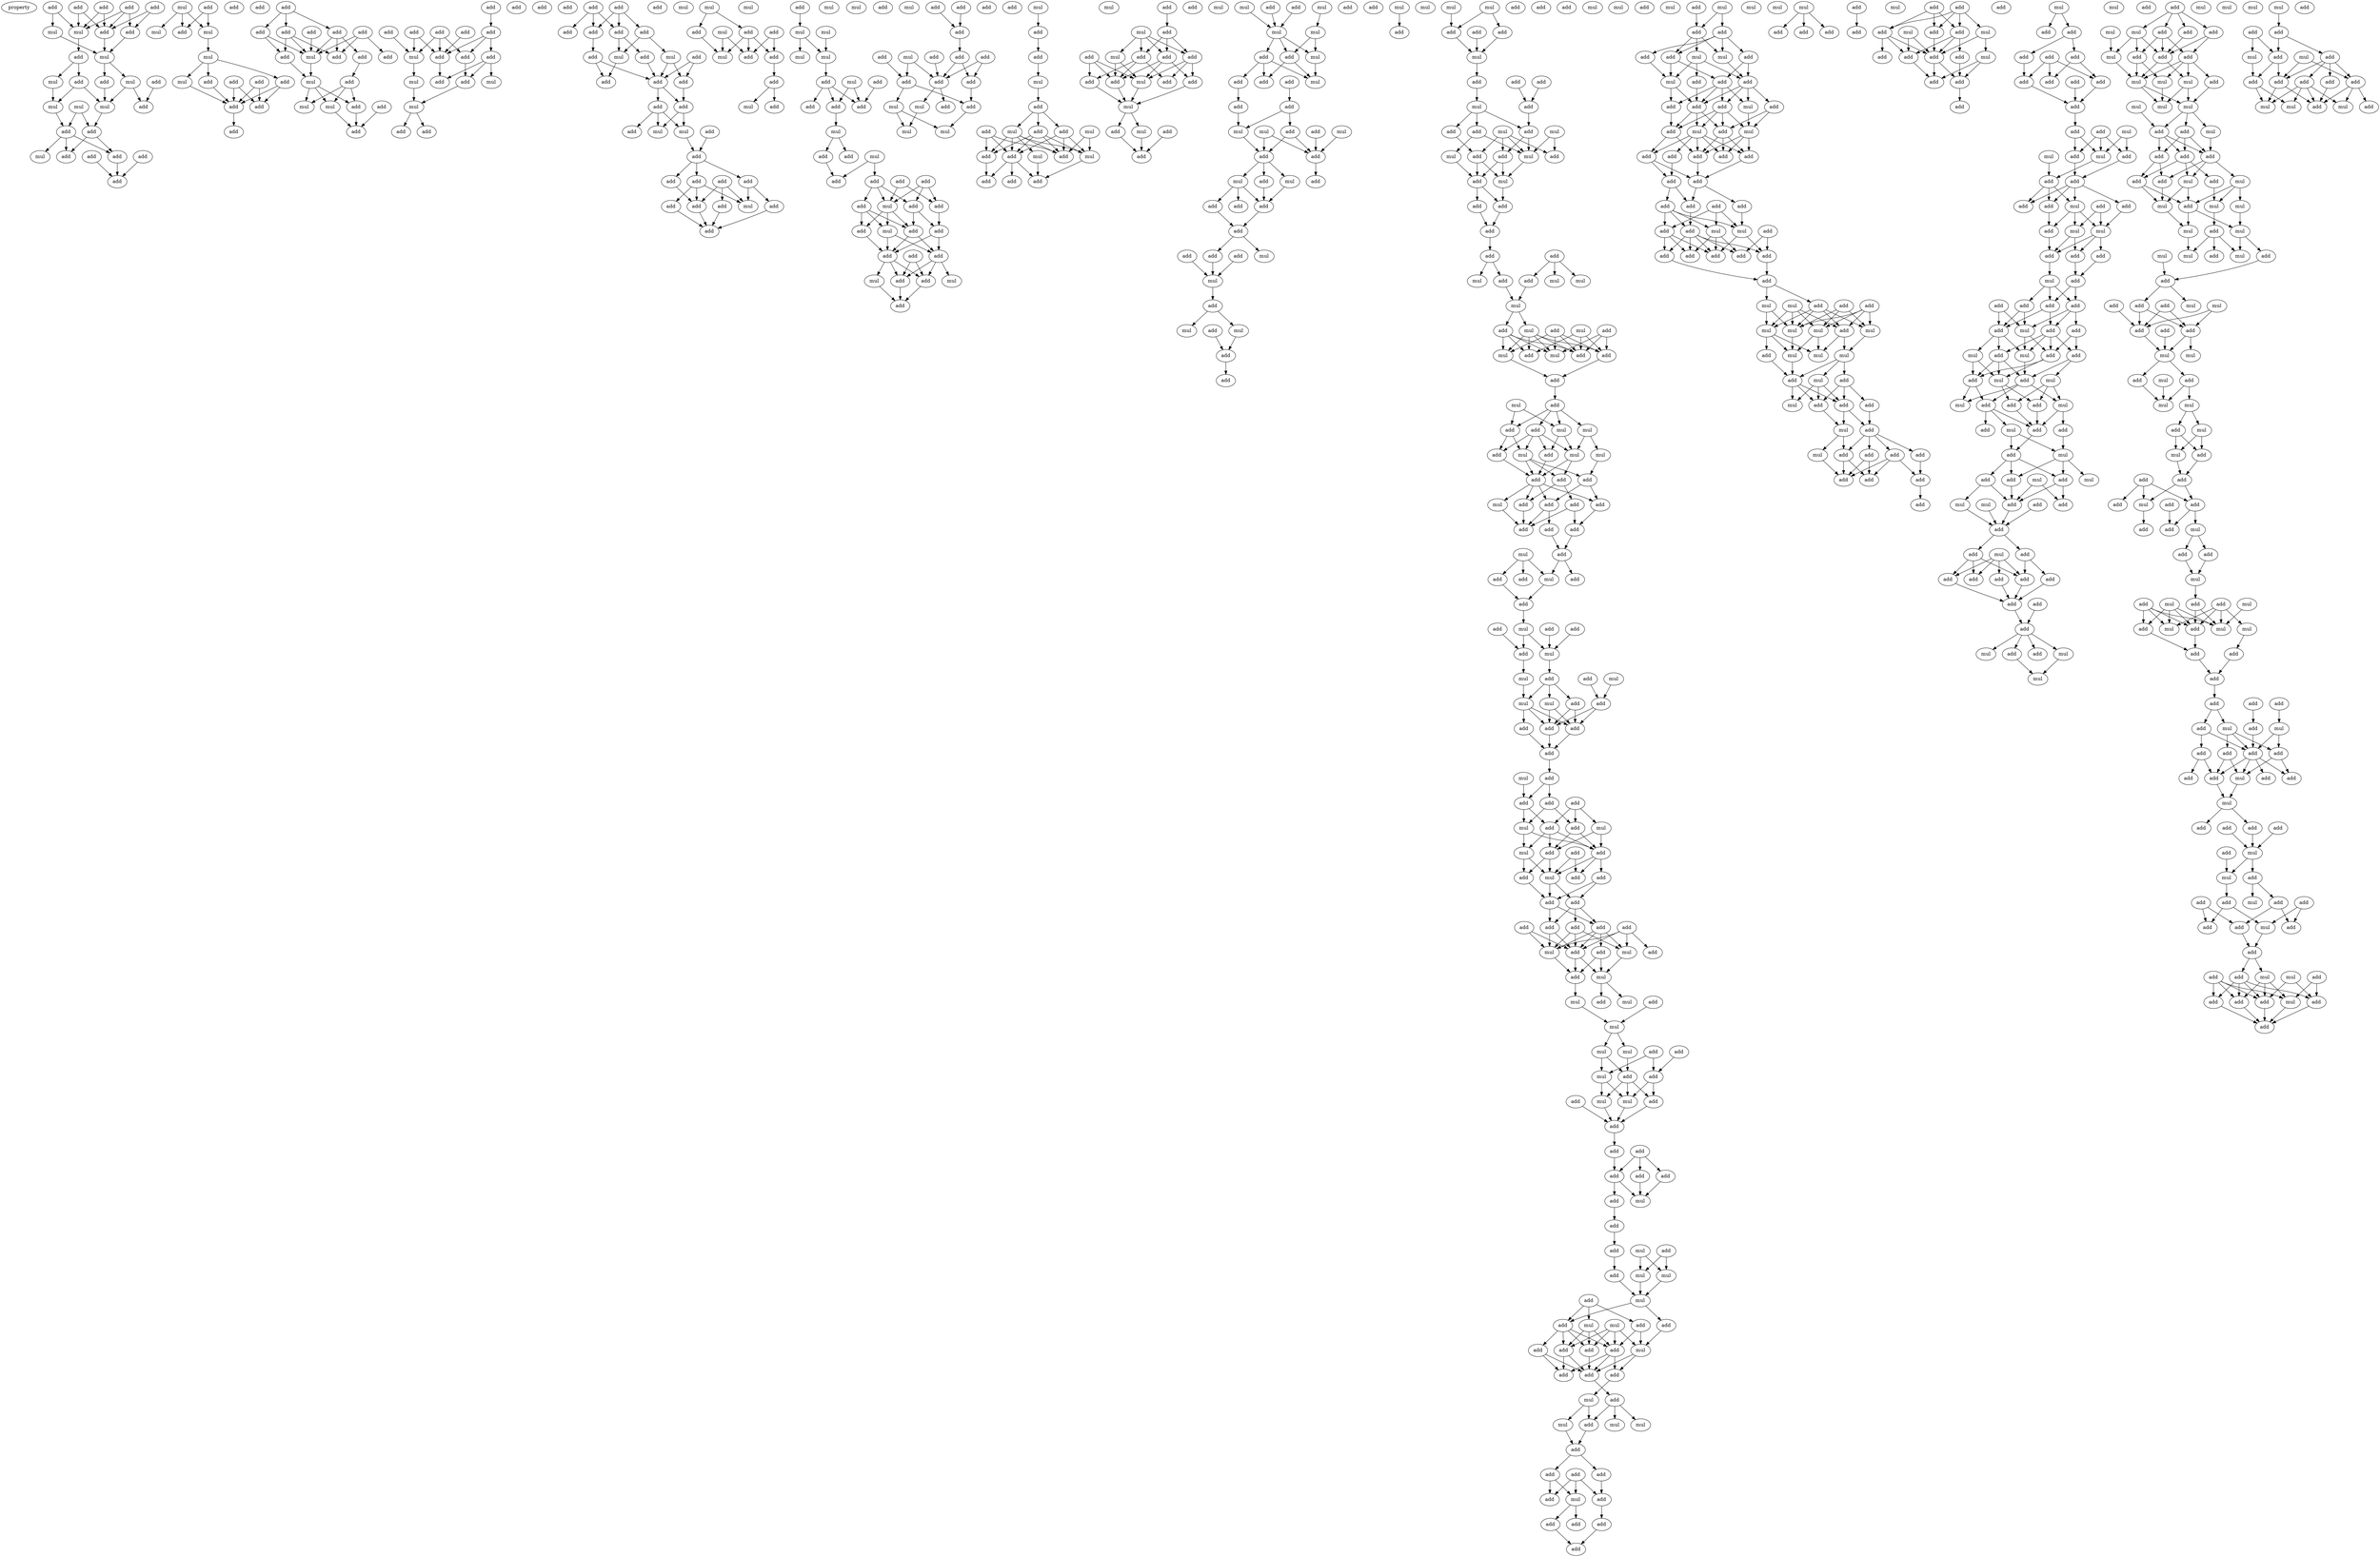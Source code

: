 digraph {
    node [fontcolor=black]
    property [mul=2,lf=1.8]
    0 [ label = add ];
    1 [ label = add ];
    2 [ label = add ];
    3 [ label = add ];
    4 [ label = add ];
    5 [ label = add ];
    6 [ label = mul ];
    7 [ label = add ];
    8 [ label = mul ];
    9 [ label = add ];
    10 [ label = mul ];
    11 [ label = mul ];
    12 [ label = mul ];
    13 [ label = add ];
    14 [ label = add ];
    15 [ label = add ];
    16 [ label = mul ];
    17 [ label = add ];
    18 [ label = mul ];
    19 [ label = mul ];
    20 [ label = add ];
    21 [ label = add ];
    22 [ label = add ];
    23 [ label = add ];
    24 [ label = add ];
    25 [ label = mul ];
    26 [ label = add ];
    27 [ label = add ];
    28 [ label = mul ];
    29 [ label = add ];
    30 [ label = add ];
    31 [ label = mul ];
    32 [ label = mul ];
    33 [ label = add ];
    34 [ label = mul ];
    35 [ label = add ];
    36 [ label = add ];
    37 [ label = mul ];
    38 [ label = add ];
    39 [ label = add ];
    40 [ label = add ];
    41 [ label = add ];
    42 [ label = add ];
    43 [ label = add ];
    44 [ label = add ];
    45 [ label = add ];
    46 [ label = add ];
    47 [ label = add ];
    48 [ label = add ];
    49 [ label = add ];
    50 [ label = add ];
    51 [ label = mul ];
    52 [ label = add ];
    53 [ label = add ];
    54 [ label = add ];
    55 [ label = add ];
    56 [ label = mul ];
    57 [ label = add ];
    58 [ label = add ];
    59 [ label = mul ];
    60 [ label = mul ];
    61 [ label = add ];
    62 [ label = add ];
    63 [ label = add ];
    64 [ label = add ];
    65 [ label = add ];
    66 [ label = add ];
    67 [ label = add ];
    68 [ label = add ];
    69 [ label = add ];
    70 [ label = add ];
    71 [ label = mul ];
    72 [ label = add ];
    73 [ label = add ];
    74 [ label = mul ];
    75 [ label = add ];
    76 [ label = mul ];
    77 [ label = mul ];
    78 [ label = add ];
    79 [ label = add ];
    80 [ label = add ];
    81 [ label = add ];
    82 [ label = add ];
    83 [ label = add ];
    84 [ label = add ];
    85 [ label = add ];
    86 [ label = add ];
    87 [ label = add ];
    88 [ label = mul ];
    89 [ label = mul ];
    90 [ label = add ];
    91 [ label = add ];
    92 [ label = add ];
    93 [ label = add ];
    94 [ label = add ];
    95 [ label = add ];
    96 [ label = add ];
    97 [ label = add ];
    98 [ label = add ];
    99 [ label = add ];
    100 [ label = mul ];
    101 [ label = add ];
    102 [ label = mul ];
    103 [ label = add ];
    104 [ label = add ];
    105 [ label = add ];
    106 [ label = add ];
    107 [ label = add ];
    108 [ label = add ];
    109 [ label = add ];
    110 [ label = mul ];
    111 [ label = add ];
    112 [ label = add ];
    113 [ label = add ];
    114 [ label = mul ];
    115 [ label = mul ];
    116 [ label = add ];
    117 [ label = add ];
    118 [ label = mul ];
    119 [ label = mul ];
    120 [ label = add ];
    121 [ label = mul ];
    122 [ label = add ];
    123 [ label = add ];
    124 [ label = add ];
    125 [ label = mul ];
    126 [ label = add ];
    127 [ label = mul ];
    128 [ label = mul ];
    129 [ label = add ];
    130 [ label = mul ];
    131 [ label = mul ];
    132 [ label = mul ];
    133 [ label = mul ];
    134 [ label = mul ];
    135 [ label = add ];
    136 [ label = add ];
    137 [ label = add ];
    138 [ label = add ];
    139 [ label = add ];
    140 [ label = add ];
    141 [ label = mul ];
    142 [ label = mul ];
    143 [ label = add ];
    144 [ label = add ];
    145 [ label = add ];
    146 [ label = add ];
    147 [ label = add ];
    148 [ label = add ];
    149 [ label = mul ];
    150 [ label = add ];
    151 [ label = add ];
    152 [ label = add ];
    153 [ label = mul ];
    154 [ label = add ];
    155 [ label = add ];
    156 [ label = add ];
    157 [ label = add ];
    158 [ label = add ];
    159 [ label = add ];
    160 [ label = mul ];
    161 [ label = add ];
    162 [ label = mul ];
    163 [ label = add ];
    164 [ label = mul ];
    165 [ label = add ];
    166 [ label = add ];
    167 [ label = add ];
    168 [ label = add ];
    169 [ label = add ];
    170 [ label = add ];
    171 [ label = add ];
    172 [ label = add ];
    173 [ label = mul ];
    174 [ label = add ];
    175 [ label = add ];
    176 [ label = add ];
    177 [ label = mul ];
    178 [ label = add ];
    179 [ label = mul ];
    180 [ label = add ];
    181 [ label = mul ];
    182 [ label = mul ];
    183 [ label = add ];
    184 [ label = add ];
    185 [ label = mul ];
    186 [ label = add ];
    187 [ label = add ];
    188 [ label = mul ];
    189 [ label = add ];
    190 [ label = mul ];
    191 [ label = add ];
    192 [ label = mul ];
    193 [ label = add ];
    194 [ label = add ];
    195 [ label = add ];
    196 [ label = mul ];
    197 [ label = add ];
    198 [ label = mul ];
    199 [ label = add ];
    200 [ label = add ];
    201 [ label = add ];
    202 [ label = add ];
    203 [ label = mul ];
    204 [ label = add ];
    205 [ label = mul ];
    206 [ label = add ];
    207 [ label = add ];
    208 [ label = mul ];
    209 [ label = add ];
    210 [ label = add ];
    211 [ label = add ];
    212 [ label = add ];
    213 [ label = add ];
    214 [ label = mul ];
    215 [ label = add ];
    216 [ label = add ];
    217 [ label = mul ];
    218 [ label = add ];
    219 [ label = mul ];
    220 [ label = add ];
    221 [ label = mul ];
    222 [ label = add ];
    223 [ label = add ];
    224 [ label = mul ];
    225 [ label = mul ];
    226 [ label = add ];
    227 [ label = add ];
    228 [ label = mul ];
    229 [ label = mul ];
    230 [ label = add ];
    231 [ label = add ];
    232 [ label = mul ];
    233 [ label = add ];
    234 [ label = mul ];
    235 [ label = add ];
    236 [ label = add ];
    237 [ label = add ];
    238 [ label = add ];
    239 [ label = add ];
    240 [ label = mul ];
    241 [ label = add ];
    242 [ label = mul ];
    243 [ label = mul ];
    244 [ label = add ];
    245 [ label = add ];
    246 [ label = add ];
    247 [ label = mul ];
    248 [ label = mul ];
    249 [ label = add ];
    250 [ label = add ];
    251 [ label = add ];
    252 [ label = add ];
    253 [ label = add ];
    254 [ label = add ];
    255 [ label = add ];
    256 [ label = mul ];
    257 [ label = add ];
    258 [ label = add ];
    259 [ label = mul ];
    260 [ label = add ];
    261 [ label = add ];
    262 [ label = mul ];
    263 [ label = add ];
    264 [ label = mul ];
    265 [ label = add ];
    266 [ label = add ];
    267 [ label = mul ];
    268 [ label = mul ];
    269 [ label = add ];
    270 [ label = mul ];
    271 [ label = mul ];
    272 [ label = add ];
    273 [ label = add ];
    274 [ label = add ];
    275 [ label = add ];
    276 [ label = mul ];
    277 [ label = add ];
    278 [ label = add ];
    279 [ label = add ];
    280 [ label = mul ];
    281 [ label = add ];
    282 [ label = mul ];
    283 [ label = add ];
    284 [ label = add ];
    285 [ label = mul ];
    286 [ label = add ];
    287 [ label = mul ];
    288 [ label = add ];
    289 [ label = add ];
    290 [ label = mul ];
    291 [ label = add ];
    292 [ label = add ];
    293 [ label = mul ];
    294 [ label = add ];
    295 [ label = add ];
    296 [ label = add ];
    297 [ label = add ];
    298 [ label = add ];
    299 [ label = add ];
    300 [ label = mul ];
    301 [ label = mul ];
    302 [ label = mul ];
    303 [ label = add ];
    304 [ label = mul ];
    305 [ label = add ];
    306 [ label = mul ];
    307 [ label = add ];
    308 [ label = mul ];
    309 [ label = add ];
    310 [ label = add ];
    311 [ label = mul ];
    312 [ label = add ];
    313 [ label = add ];
    314 [ label = mul ];
    315 [ label = add ];
    316 [ label = mul ];
    317 [ label = add ];
    318 [ label = mul ];
    319 [ label = add ];
    320 [ label = add ];
    321 [ label = mul ];
    322 [ label = mul ];
    323 [ label = mul ];
    324 [ label = add ];
    325 [ label = add ];
    326 [ label = mul ];
    327 [ label = add ];
    328 [ label = add ];
    329 [ label = add ];
    330 [ label = add ];
    331 [ label = add ];
    332 [ label = add ];
    333 [ label = mul ];
    334 [ label = add ];
    335 [ label = add ];
    336 [ label = add ];
    337 [ label = add ];
    338 [ label = add ];
    339 [ label = mul ];
    340 [ label = add ];
    341 [ label = mul ];
    342 [ label = add ];
    343 [ label = add ];
    344 [ label = add ];
    345 [ label = add ];
    346 [ label = mul ];
    347 [ label = add ];
    348 [ label = add ];
    349 [ label = add ];
    350 [ label = add ];
    351 [ label = add ];
    352 [ label = mul ];
    353 [ label = add ];
    354 [ label = mul ];
    355 [ label = mul ];
    356 [ label = add ];
    357 [ label = mul ];
    358 [ label = add ];
    359 [ label = mul ];
    360 [ label = mul ];
    361 [ label = add ];
    362 [ label = add ];
    363 [ label = add ];
    364 [ label = mul ];
    365 [ label = add ];
    366 [ label = add ];
    367 [ label = add ];
    368 [ label = mul ];
    369 [ label = add ];
    370 [ label = add ];
    371 [ label = add ];
    372 [ label = add ];
    373 [ label = mul ];
    374 [ label = mul ];
    375 [ label = add ];
    376 [ label = add ];
    377 [ label = add ];
    378 [ label = add ];
    379 [ label = mul ];
    380 [ label = add ];
    381 [ label = mul ];
    382 [ label = add ];
    383 [ label = add ];
    384 [ label = add ];
    385 [ label = add ];
    386 [ label = add ];
    387 [ label = add ];
    388 [ label = add ];
    389 [ label = add ];
    390 [ label = add ];
    391 [ label = add ];
    392 [ label = add ];
    393 [ label = add ];
    394 [ label = mul ];
    395 [ label = mul ];
    396 [ label = mul ];
    397 [ label = add ];
    398 [ label = add ];
    399 [ label = mul ];
    400 [ label = add ];
    401 [ label = mul ];
    402 [ label = add ];
    403 [ label = mul ];
    404 [ label = add ];
    405 [ label = add ];
    406 [ label = mul ];
    407 [ label = mul ];
    408 [ label = mul ];
    409 [ label = add ];
    410 [ label = add ];
    411 [ label = add ];
    412 [ label = mul ];
    413 [ label = mul ];
    414 [ label = add ];
    415 [ label = add ];
    416 [ label = add ];
    417 [ label = add ];
    418 [ label = add ];
    419 [ label = add ];
    420 [ label = add ];
    421 [ label = mul ];
    422 [ label = add ];
    423 [ label = mul ];
    424 [ label = add ];
    425 [ label = add ];
    426 [ label = mul ];
    427 [ label = add ];
    428 [ label = add ];
    429 [ label = mul ];
    430 [ label = mul ];
    431 [ label = add ];
    432 [ label = mul ];
    433 [ label = add ];
    434 [ label = add ];
    435 [ label = add ];
    436 [ label = mul ];
    437 [ label = mul ];
    438 [ label = add ];
    439 [ label = add ];
    440 [ label = add ];
    441 [ label = add ];
    442 [ label = mul ];
    443 [ label = add ];
    444 [ label = add ];
    445 [ label = add ];
    446 [ label = mul ];
    447 [ label = add ];
    448 [ label = add ];
    449 [ label = mul ];
    450 [ label = mul ];
    451 [ label = mul ];
    452 [ label = add ];
    453 [ label = add ];
    454 [ label = add ];
    455 [ label = add ];
    456 [ label = mul ];
    457 [ label = add ];
    458 [ label = add ];
    459 [ label = add ];
    460 [ label = add ];
    461 [ label = add ];
    462 [ label = add ];
    463 [ label = mul ];
    464 [ label = mul ];
    465 [ label = add ];
    466 [ label = mul ];
    467 [ label = add ];
    468 [ label = add ];
    469 [ label = mul ];
    470 [ label = add ];
    471 [ label = mul ];
    472 [ label = add ];
    473 [ label = add ];
    474 [ label = mul ];
    475 [ label = add ];
    476 [ label = add ];
    477 [ label = add ];
    478 [ label = add ];
    479 [ label = add ];
    480 [ label = add ];
    481 [ label = add ];
    482 [ label = mul ];
    483 [ label = mul ];
    484 [ label = add ];
    485 [ label = mul ];
    486 [ label = add ];
    487 [ label = add ];
    488 [ label = add ];
    489 [ label = add ];
    490 [ label = add ];
    491 [ label = add ];
    492 [ label = add ];
    493 [ label = add ];
    494 [ label = add ];
    495 [ label = add ];
    496 [ label = add ];
    497 [ label = add ];
    498 [ label = add ];
    499 [ label = mul ];
    500 [ label = add ];
    501 [ label = add ];
    502 [ label = mul ];
    503 [ label = add ];
    504 [ label = add ];
    505 [ label = add ];
    506 [ label = add ];
    507 [ label = add ];
    508 [ label = add ];
    509 [ label = add ];
    510 [ label = mul ];
    511 [ label = mul ];
    512 [ label = add ];
    513 [ label = add ];
    514 [ label = mul ];
    515 [ label = mul ];
    516 [ label = mul ];
    517 [ label = mul ];
    518 [ label = add ];
    519 [ label = mul ];
    520 [ label = mul ];
    521 [ label = add ];
    522 [ label = mul ];
    523 [ label = add ];
    524 [ label = add ];
    525 [ label = mul ];
    526 [ label = add ];
    527 [ label = add ];
    528 [ label = add ];
    529 [ label = mul ];
    530 [ label = mul ];
    531 [ label = add ];
    532 [ label = add ];
    533 [ label = add ];
    534 [ label = add ];
    535 [ label = add ];
    536 [ label = mul ];
    537 [ label = add ];
    538 [ label = add ];
    539 [ label = add ];
    540 [ label = add ];
    541 [ label = mul ];
    542 [ label = add ];
    543 [ label = add ];
    544 [ label = add ];
    545 [ label = mul ];
    546 [ label = add ];
    547 [ label = add ];
    548 [ label = add ];
    549 [ label = add ];
    550 [ label = add ];
    551 [ label = mul ];
    552 [ label = add ];
    553 [ label = mul ];
    554 [ label = add ];
    555 [ label = add ];
    556 [ label = add ];
    557 [ label = add ];
    558 [ label = add ];
    559 [ label = mul ];
    560 [ label = add ];
    561 [ label = add ];
    562 [ label = add ];
    563 [ label = add ];
    564 [ label = mul ];
    565 [ label = add ];
    566 [ label = add ];
    567 [ label = add ];
    568 [ label = add ];
    569 [ label = add ];
    570 [ label = add ];
    571 [ label = add ];
    572 [ label = add ];
    573 [ label = add ];
    574 [ label = mul ];
    575 [ label = add ];
    576 [ label = add ];
    577 [ label = add ];
    578 [ label = mul ];
    579 [ label = mul ];
    580 [ label = add ];
    581 [ label = mul ];
    582 [ label = add ];
    583 [ label = add ];
    584 [ label = add ];
    585 [ label = add ];
    586 [ label = mul ];
    587 [ label = add ];
    588 [ label = add ];
    589 [ label = add ];
    590 [ label = mul ];
    591 [ label = mul ];
    592 [ label = add ];
    593 [ label = add ];
    594 [ label = add ];
    595 [ label = add ];
    596 [ label = add ];
    597 [ label = mul ];
    598 [ label = add ];
    599 [ label = add ];
    600 [ label = add ];
    601 [ label = add ];
    602 [ label = add ];
    603 [ label = add ];
    604 [ label = add ];
    605 [ label = mul ];
    606 [ label = mul ];
    607 [ label = add ];
    608 [ label = add ];
    609 [ label = mul ];
    610 [ label = add ];
    611 [ label = mul ];
    612 [ label = add ];
    613 [ label = mul ];
    614 [ label = add ];
    615 [ label = add ];
    616 [ label = mul ];
    617 [ label = add ];
    618 [ label = mul ];
    619 [ label = add ];
    620 [ label = add ];
    621 [ label = mul ];
    622 [ label = add ];
    623 [ label = add ];
    624 [ label = add ];
    625 [ label = mul ];
    626 [ label = mul ];
    627 [ label = add ];
    628 [ label = add ];
    629 [ label = add ];
    630 [ label = mul ];
    631 [ label = add ];
    632 [ label = add ];
    633 [ label = mul ];
    634 [ label = add ];
    635 [ label = mul ];
    636 [ label = add ];
    637 [ label = add ];
    638 [ label = add ];
    639 [ label = mul ];
    640 [ label = add ];
    641 [ label = add ];
    642 [ label = add ];
    643 [ label = add ];
    644 [ label = add ];
    645 [ label = add ];
    646 [ label = add ];
    647 [ label = add ];
    648 [ label = mul ];
    649 [ label = add ];
    650 [ label = add ];
    651 [ label = add ];
    652 [ label = mul ];
    653 [ label = mul ];
    654 [ label = add ];
    655 [ label = add ];
    656 [ label = mul ];
    657 [ label = add ];
    658 [ label = mul ];
    659 [ label = add ];
    660 [ label = add ];
    661 [ label = add ];
    662 [ label = add ];
    663 [ label = mul ];
    664 [ label = mul ];
    665 [ label = add ];
    666 [ label = mul ];
    667 [ label = mul ];
    668 [ label = mul ];
    669 [ label = mul ];
    670 [ label = mul ];
    671 [ label = add ];
    672 [ label = add ];
    673 [ label = mul ];
    674 [ label = add ];
    675 [ label = add ];
    676 [ label = add ];
    677 [ label = mul ];
    678 [ label = add ];
    679 [ label = add ];
    680 [ label = mul ];
    681 [ label = add ];
    682 [ label = mul ];
    683 [ label = mul ];
    684 [ label = add ];
    685 [ label = mul ];
    686 [ label = mul ];
    687 [ label = add ];
    688 [ label = mul ];
    689 [ label = mul ];
    690 [ label = add ];
    691 [ label = add ];
    692 [ label = mul ];
    693 [ label = mul ];
    694 [ label = add ];
    695 [ label = add ];
    696 [ label = mul ];
    697 [ label = mul ];
    698 [ label = add ];
    699 [ label = add ];
    700 [ label = add ];
    701 [ label = add ];
    702 [ label = add ];
    703 [ label = mul ];
    704 [ label = mul ];
    705 [ label = mul ];
    706 [ label = mul ];
    707 [ label = add ];
    708 [ label = add ];
    709 [ label = mul ];
    710 [ label = mul ];
    711 [ label = mul ];
    712 [ label = mul ];
    713 [ label = add ];
    714 [ label = add ];
    715 [ label = mul ];
    716 [ label = add ];
    717 [ label = add ];
    718 [ label = add ];
    719 [ label = mul ];
    720 [ label = add ];
    721 [ label = add ];
    722 [ label = add ];
    723 [ label = add ];
    724 [ label = mul ];
    725 [ label = add ];
    726 [ label = add ];
    727 [ label = mul ];
    728 [ label = mul ];
    729 [ label = add ];
    730 [ label = mul ];
    731 [ label = add ];
    732 [ label = add ];
    733 [ label = mul ];
    734 [ label = mul ];
    735 [ label = mul ];
    736 [ label = add ];
    737 [ label = add ];
    738 [ label = add ];
    739 [ label = add ];
    740 [ label = add ];
    741 [ label = add ];
    742 [ label = add ];
    743 [ label = add ];
    744 [ label = mul ];
    745 [ label = add ];
    746 [ label = mul ];
    747 [ label = add ];
    748 [ label = add ];
    749 [ label = add ];
    750 [ label = add ];
    751 [ label = add ];
    752 [ label = mul ];
    753 [ label = add ];
    754 [ label = add ];
    755 [ label = add ];
    756 [ label = add ];
    757 [ label = mul ];
    758 [ label = add ];
    759 [ label = add ];
    760 [ label = add ];
    761 [ label = add ];
    762 [ label = add ];
    763 [ label = mul ];
    764 [ label = mul ];
    765 [ label = add ];
    766 [ label = add ];
    767 [ label = add ];
    768 [ label = add ];
    769 [ label = add ];
    770 [ label = mul ];
    771 [ label = add ];
    772 [ label = add ];
    773 [ label = add ];
    774 [ label = mul ];
    775 [ label = mul ];
    776 [ label = add ];
    777 [ label = mul ];
    778 [ label = add ];
    779 [ label = add ];
    780 [ label = add ];
    781 [ label = mul ];
    782 [ label = add ];
    783 [ label = add ];
    784 [ label = add ];
    785 [ label = mul ];
    786 [ label = add ];
    787 [ label = add ];
    788 [ label = mul ];
    789 [ label = add ];
    790 [ label = add ];
    791 [ label = add ];
    792 [ label = mul ];
    793 [ label = add ];
    794 [ label = add ];
    795 [ label = mul ];
    796 [ label = add ];
    797 [ label = add ];
    798 [ label = add ];
    799 [ label = add ];
    800 [ label = add ];
    801 [ label = mul ];
    802 [ label = mul ];
    803 [ label = mul ];
    804 [ label = add ];
    805 [ label = add ];
    0 -> 6 [ name = 0 ];
    0 -> 7 [ name = 1 ];
    1 -> 5 [ name = 2 ];
    1 -> 6 [ name = 3 ];
    1 -> 7 [ name = 4 ];
    2 -> 6 [ name = 5 ];
    2 -> 7 [ name = 6 ];
    3 -> 6 [ name = 7 ];
    3 -> 8 [ name = 8 ];
    4 -> 5 [ name = 9 ];
    4 -> 7 [ name = 10 ];
    5 -> 10 [ name = 11 ];
    6 -> 9 [ name = 12 ];
    7 -> 10 [ name = 13 ];
    8 -> 10 [ name = 14 ];
    9 -> 11 [ name = 15 ];
    9 -> 15 [ name = 16 ];
    10 -> 12 [ name = 17 ];
    10 -> 14 [ name = 18 ];
    11 -> 16 [ name = 19 ];
    12 -> 17 [ name = 20 ];
    12 -> 19 [ name = 21 ];
    13 -> 17 [ name = 22 ];
    14 -> 19 [ name = 23 ];
    15 -> 16 [ name = 24 ];
    15 -> 19 [ name = 25 ];
    16 -> 20 [ name = 26 ];
    18 -> 20 [ name = 27 ];
    18 -> 21 [ name = 28 ];
    19 -> 21 [ name = 29 ];
    20 -> 24 [ name = 30 ];
    20 -> 25 [ name = 31 ];
    20 -> 26 [ name = 32 ];
    21 -> 24 [ name = 33 ];
    21 -> 26 [ name = 34 ];
    22 -> 27 [ name = 35 ];
    23 -> 27 [ name = 36 ];
    26 -> 27 [ name = 37 ];
    28 -> 31 [ name = 38 ];
    28 -> 32 [ name = 39 ];
    28 -> 33 [ name = 40 ];
    29 -> 32 [ name = 41 ];
    29 -> 33 [ name = 42 ];
    32 -> 34 [ name = 43 ];
    34 -> 35 [ name = 44 ];
    34 -> 37 [ name = 45 ];
    34 -> 38 [ name = 46 ];
    35 -> 40 [ name = 47 ];
    36 -> 40 [ name = 48 ];
    36 -> 41 [ name = 49 ];
    37 -> 40 [ name = 50 ];
    38 -> 40 [ name = 51 ];
    38 -> 41 [ name = 52 ];
    39 -> 40 [ name = 53 ];
    39 -> 41 [ name = 54 ];
    40 -> 43 [ name = 55 ];
    44 -> 45 [ name = 56 ];
    44 -> 47 [ name = 57 ];
    44 -> 48 [ name = 58 ];
    45 -> 50 [ name = 59 ];
    45 -> 51 [ name = 60 ];
    45 -> 52 [ name = 61 ];
    46 -> 50 [ name = 62 ];
    46 -> 51 [ name = 63 ];
    46 -> 53 [ name = 64 ];
    47 -> 50 [ name = 65 ];
    47 -> 51 [ name = 66 ];
    47 -> 54 [ name = 67 ];
    48 -> 51 [ name = 68 ];
    48 -> 52 [ name = 69 ];
    49 -> 51 [ name = 70 ];
    51 -> 56 [ name = 71 ];
    52 -> 56 [ name = 72 ];
    54 -> 55 [ name = 73 ];
    55 -> 58 [ name = 74 ];
    55 -> 59 [ name = 75 ];
    55 -> 60 [ name = 76 ];
    56 -> 58 [ name = 77 ];
    56 -> 59 [ name = 78 ];
    56 -> 60 [ name = 79 ];
    57 -> 61 [ name = 80 ];
    58 -> 61 [ name = 81 ];
    60 -> 61 [ name = 82 ];
    62 -> 64 [ name = 83 ];
    63 -> 69 [ name = 84 ];
    64 -> 68 [ name = 85 ];
    64 -> 69 [ name = 86 ];
    64 -> 70 [ name = 87 ];
    65 -> 68 [ name = 88 ];
    65 -> 69 [ name = 89 ];
    65 -> 71 [ name = 90 ];
    66 -> 71 [ name = 91 ];
    67 -> 69 [ name = 92 ];
    67 -> 71 [ name = 93 ];
    68 -> 75 [ name = 94 ];
    69 -> 72 [ name = 95 ];
    70 -> 72 [ name = 96 ];
    70 -> 75 [ name = 97 ];
    70 -> 76 [ name = 98 ];
    71 -> 74 [ name = 99 ];
    74 -> 77 [ name = 100 ];
    75 -> 77 [ name = 101 ];
    77 -> 78 [ name = 102 ];
    77 -> 80 [ name = 103 ];
    82 -> 84 [ name = 104 ];
    82 -> 86 [ name = 105 ];
    82 -> 87 [ name = 106 ];
    83 -> 84 [ name = 107 ];
    83 -> 85 [ name = 108 ];
    83 -> 87 [ name = 109 ];
    84 -> 92 [ name = 110 ];
    85 -> 88 [ name = 111 ];
    85 -> 89 [ name = 112 ];
    87 -> 88 [ name = 113 ];
    87 -> 91 [ name = 114 ];
    88 -> 93 [ name = 115 ];
    89 -> 94 [ name = 116 ];
    89 -> 95 [ name = 117 ];
    90 -> 94 [ name = 118 ];
    90 -> 95 [ name = 119 ];
    91 -> 94 [ name = 120 ];
    92 -> 93 [ name = 121 ];
    92 -> 94 [ name = 122 ];
    94 -> 96 [ name = 123 ];
    94 -> 97 [ name = 124 ];
    95 -> 96 [ name = 125 ];
    96 -> 100 [ name = 126 ];
    96 -> 102 [ name = 127 ];
    97 -> 99 [ name = 128 ];
    97 -> 100 [ name = 129 ];
    97 -> 102 [ name = 130 ];
    98 -> 103 [ name = 131 ];
    102 -> 103 [ name = 132 ];
    103 -> 104 [ name = 133 ];
    103 -> 105 [ name = 134 ];
    103 -> 106 [ name = 135 ];
    104 -> 108 [ name = 136 ];
    104 -> 109 [ name = 137 ];
    104 -> 110 [ name = 138 ];
    105 -> 109 [ name = 139 ];
    106 -> 110 [ name = 140 ];
    106 -> 111 [ name = 141 ];
    107 -> 109 [ name = 142 ];
    107 -> 110 [ name = 143 ];
    107 -> 112 [ name = 144 ];
    108 -> 113 [ name = 145 ];
    109 -> 113 [ name = 146 ];
    111 -> 113 [ name = 147 ];
    112 -> 113 [ name = 148 ];
    115 -> 116 [ name = 149 ];
    115 -> 120 [ name = 150 ];
    116 -> 121 [ name = 151 ];
    117 -> 122 [ name = 152 ];
    117 -> 123 [ name = 153 ];
    119 -> 121 [ name = 154 ];
    119 -> 123 [ name = 155 ];
    120 -> 121 [ name = 156 ];
    120 -> 122 [ name = 157 ];
    120 -> 123 [ name = 158 ];
    122 -> 124 [ name = 159 ];
    124 -> 125 [ name = 160 ];
    124 -> 129 [ name = 161 ];
    126 -> 131 [ name = 162 ];
    130 -> 133 [ name = 163 ];
    131 -> 132 [ name = 164 ];
    131 -> 133 [ name = 165 ];
    133 -> 135 [ name = 166 ];
    134 -> 137 [ name = 167 ];
    134 -> 139 [ name = 168 ];
    135 -> 137 [ name = 169 ];
    135 -> 138 [ name = 170 ];
    135 -> 139 [ name = 171 ];
    136 -> 139 [ name = 172 ];
    137 -> 141 [ name = 173 ];
    141 -> 143 [ name = 174 ];
    141 -> 144 [ name = 175 ];
    142 -> 146 [ name = 176 ];
    142 -> 147 [ name = 177 ];
    144 -> 146 [ name = 178 ];
    145 -> 149 [ name = 179 ];
    145 -> 150 [ name = 180 ];
    145 -> 151 [ name = 181 ];
    147 -> 149 [ name = 182 ];
    147 -> 151 [ name = 183 ];
    147 -> 152 [ name = 184 ];
    148 -> 149 [ name = 185 ];
    148 -> 150 [ name = 186 ];
    149 -> 153 [ name = 187 ];
    149 -> 154 [ name = 188 ];
    149 -> 155 [ name = 189 ];
    150 -> 156 [ name = 190 ];
    151 -> 154 [ name = 191 ];
    151 -> 156 [ name = 192 ];
    152 -> 153 [ name = 193 ];
    152 -> 154 [ name = 194 ];
    152 -> 155 [ name = 195 ];
    153 -> 157 [ name = 196 ];
    153 -> 158 [ name = 197 ];
    154 -> 157 [ name = 198 ];
    154 -> 158 [ name = 199 ];
    155 -> 157 [ name = 200 ];
    156 -> 157 [ name = 201 ];
    156 -> 158 [ name = 202 ];
    157 -> 161 [ name = 203 ];
    157 -> 162 [ name = 204 ];
    157 -> 163 [ name = 205 ];
    158 -> 160 [ name = 206 ];
    158 -> 161 [ name = 207 ];
    158 -> 163 [ name = 208 ];
    159 -> 161 [ name = 209 ];
    159 -> 163 [ name = 210 ];
    161 -> 165 [ name = 211 ];
    162 -> 165 [ name = 212 ];
    163 -> 165 [ name = 213 ];
    166 -> 168 [ name = 214 ];
    167 -> 168 [ name = 215 ];
    168 -> 171 [ name = 216 ];
    169 -> 176 [ name = 217 ];
    170 -> 174 [ name = 218 ];
    171 -> 174 [ name = 219 ];
    171 -> 175 [ name = 220 ];
    172 -> 174 [ name = 221 ];
    172 -> 175 [ name = 222 ];
    173 -> 174 [ name = 223 ];
    173 -> 176 [ name = 224 ];
    174 -> 179 [ name = 225 ];
    174 -> 180 [ name = 226 ];
    175 -> 178 [ name = 227 ];
    176 -> 177 [ name = 228 ];
    176 -> 178 [ name = 229 ];
    177 -> 181 [ name = 230 ];
    177 -> 182 [ name = 231 ];
    178 -> 181 [ name = 232 ];
    179 -> 182 [ name = 233 ];
    185 -> 186 [ name = 234 ];
    186 -> 187 [ name = 235 ];
    187 -> 188 [ name = 236 ];
    188 -> 189 [ name = 237 ];
    189 -> 191 [ name = 238 ];
    189 -> 192 [ name = 239 ];
    189 -> 193 [ name = 240 ];
    190 -> 198 [ name = 241 ];
    190 -> 199 [ name = 242 ];
    191 -> 195 [ name = 243 ];
    191 -> 197 [ name = 244 ];
    191 -> 198 [ name = 245 ];
    191 -> 199 [ name = 246 ];
    192 -> 195 [ name = 247 ];
    192 -> 196 [ name = 248 ];
    192 -> 197 [ name = 249 ];
    192 -> 198 [ name = 250 ];
    192 -> 199 [ name = 251 ];
    193 -> 195 [ name = 252 ];
    193 -> 198 [ name = 253 ];
    193 -> 199 [ name = 254 ];
    194 -> 195 [ name = 255 ];
    194 -> 197 [ name = 256 ];
    194 -> 199 [ name = 257 ];
    195 -> 200 [ name = 258 ];
    195 -> 201 [ name = 259 ];
    195 -> 202 [ name = 260 ];
    196 -> 202 [ name = 261 ];
    197 -> 201 [ name = 262 ];
    198 -> 202 [ name = 263 ];
    204 -> 206 [ name = 264 ];
    205 -> 208 [ name = 265 ];
    205 -> 209 [ name = 266 ];
    205 -> 210 [ name = 267 ];
    205 -> 211 [ name = 268 ];
    206 -> 209 [ name = 269 ];
    206 -> 210 [ name = 270 ];
    206 -> 211 [ name = 271 ];
    207 -> 212 [ name = 272 ];
    207 -> 213 [ name = 273 ];
    207 -> 214 [ name = 274 ];
    208 -> 212 [ name = 275 ];
    208 -> 214 [ name = 276 ];
    209 -> 212 [ name = 277 ];
    209 -> 213 [ name = 278 ];
    209 -> 216 [ name = 279 ];
    210 -> 212 [ name = 280 ];
    210 -> 214 [ name = 281 ];
    210 -> 215 [ name = 282 ];
    211 -> 214 [ name = 283 ];
    211 -> 215 [ name = 284 ];
    211 -> 216 [ name = 285 ];
    212 -> 217 [ name = 286 ];
    213 -> 217 [ name = 287 ];
    214 -> 217 [ name = 288 ];
    215 -> 217 [ name = 289 ];
    217 -> 218 [ name = 290 ];
    217 -> 219 [ name = 291 ];
    218 -> 223 [ name = 292 ];
    219 -> 223 [ name = 293 ];
    222 -> 223 [ name = 294 ];
    224 -> 229 [ name = 295 ];
    225 -> 228 [ name = 296 ];
    226 -> 229 [ name = 297 ];
    227 -> 229 [ name = 298 ];
    228 -> 231 [ name = 299 ];
    228 -> 232 [ name = 300 ];
    229 -> 230 [ name = 301 ];
    229 -> 231 [ name = 302 ];
    229 -> 232 [ name = 303 ];
    230 -> 234 [ name = 304 ];
    230 -> 235 [ name = 305 ];
    230 -> 236 [ name = 306 ];
    231 -> 234 [ name = 307 ];
    231 -> 235 [ name = 308 ];
    232 -> 234 [ name = 309 ];
    233 -> 238 [ name = 310 ];
    236 -> 237 [ name = 311 ];
    237 -> 243 [ name = 312 ];
    238 -> 239 [ name = 313 ];
    238 -> 243 [ name = 314 ];
    239 -> 244 [ name = 315 ];
    239 -> 245 [ name = 316 ];
    240 -> 244 [ name = 317 ];
    241 -> 244 [ name = 318 ];
    242 -> 244 [ name = 319 ];
    242 -> 245 [ name = 320 ];
    243 -> 245 [ name = 321 ];
    244 -> 249 [ name = 322 ];
    245 -> 246 [ name = 323 ];
    245 -> 247 [ name = 324 ];
    245 -> 248 [ name = 325 ];
    246 -> 252 [ name = 326 ];
    247 -> 252 [ name = 327 ];
    248 -> 250 [ name = 328 ];
    248 -> 251 [ name = 329 ];
    248 -> 252 [ name = 330 ];
    251 -> 253 [ name = 331 ];
    252 -> 253 [ name = 332 ];
    253 -> 255 [ name = 333 ];
    253 -> 256 [ name = 334 ];
    254 -> 259 [ name = 335 ];
    255 -> 259 [ name = 336 ];
    258 -> 259 [ name = 337 ];
    259 -> 260 [ name = 338 ];
    260 -> 262 [ name = 339 ];
    260 -> 264 [ name = 340 ];
    261 -> 265 [ name = 341 ];
    264 -> 265 [ name = 342 ];
    265 -> 266 [ name = 343 ];
    267 -> 269 [ name = 344 ];
    270 -> 272 [ name = 345 ];
    271 -> 272 [ name = 346 ];
    271 -> 275 [ name = 347 ];
    272 -> 276 [ name = 348 ];
    273 -> 276 [ name = 349 ];
    275 -> 276 [ name = 350 ];
    276 -> 279 [ name = 351 ];
    277 -> 281 [ name = 352 ];
    278 -> 281 [ name = 353 ];
    279 -> 280 [ name = 354 ];
    280 -> 283 [ name = 355 ];
    280 -> 284 [ name = 356 ];
    280 -> 286 [ name = 357 ];
    281 -> 283 [ name = 358 ];
    282 -> 287 [ name = 359 ];
    282 -> 288 [ name = 360 ];
    282 -> 289 [ name = 361 ];
    282 -> 291 [ name = 362 ];
    283 -> 287 [ name = 363 ];
    283 -> 288 [ name = 364 ];
    284 -> 291 [ name = 365 ];
    285 -> 287 [ name = 366 ];
    285 -> 289 [ name = 367 ];
    286 -> 287 [ name = 368 ];
    286 -> 290 [ name = 369 ];
    287 -> 293 [ name = 370 ];
    288 -> 292 [ name = 371 ];
    288 -> 293 [ name = 372 ];
    290 -> 292 [ name = 373 ];
    291 -> 292 [ name = 374 ];
    291 -> 293 [ name = 375 ];
    292 -> 294 [ name = 376 ];
    292 -> 295 [ name = 377 ];
    293 -> 294 [ name = 378 ];
    294 -> 296 [ name = 379 ];
    295 -> 296 [ name = 380 ];
    296 -> 297 [ name = 381 ];
    297 -> 299 [ name = 382 ];
    297 -> 301 [ name = 383 ];
    298 -> 300 [ name = 384 ];
    298 -> 302 [ name = 385 ];
    298 -> 303 [ name = 386 ];
    299 -> 304 [ name = 387 ];
    303 -> 304 [ name = 388 ];
    304 -> 306 [ name = 389 ];
    304 -> 309 [ name = 390 ];
    305 -> 310 [ name = 391 ];
    305 -> 311 [ name = 392 ];
    305 -> 312 [ name = 393 ];
    305 -> 314 [ name = 394 ];
    306 -> 310 [ name = 395 ];
    306 -> 311 [ name = 396 ];
    306 -> 312 [ name = 397 ];
    306 -> 313 [ name = 398 ];
    306 -> 314 [ name = 399 ];
    307 -> 310 [ name = 400 ];
    307 -> 311 [ name = 401 ];
    307 -> 312 [ name = 402 ];
    308 -> 310 [ name = 403 ];
    308 -> 312 [ name = 404 ];
    308 -> 313 [ name = 405 ];
    309 -> 310 [ name = 406 ];
    309 -> 311 [ name = 407 ];
    309 -> 313 [ name = 408 ];
    309 -> 314 [ name = 409 ];
    312 -> 315 [ name = 410 ];
    314 -> 315 [ name = 411 ];
    315 -> 317 [ name = 412 ];
    316 -> 318 [ name = 413 ];
    316 -> 319 [ name = 414 ];
    317 -> 318 [ name = 415 ];
    317 -> 319 [ name = 416 ];
    317 -> 320 [ name = 417 ];
    317 -> 321 [ name = 418 ];
    318 -> 325 [ name = 419 ];
    318 -> 326 [ name = 420 ];
    319 -> 322 [ name = 421 ];
    319 -> 324 [ name = 422 ];
    320 -> 322 [ name = 423 ];
    320 -> 324 [ name = 424 ];
    320 -> 325 [ name = 425 ];
    320 -> 326 [ name = 426 ];
    321 -> 323 [ name = 427 ];
    321 -> 326 [ name = 428 ];
    322 -> 327 [ name = 429 ];
    322 -> 328 [ name = 430 ];
    322 -> 329 [ name = 431 ];
    323 -> 327 [ name = 432 ];
    324 -> 328 [ name = 433 ];
    325 -> 328 [ name = 434 ];
    326 -> 328 [ name = 435 ];
    326 -> 329 [ name = 436 ];
    327 -> 331 [ name = 437 ];
    327 -> 332 [ name = 438 ];
    328 -> 330 [ name = 439 ];
    328 -> 331 [ name = 440 ];
    328 -> 332 [ name = 441 ];
    328 -> 333 [ name = 442 ];
    329 -> 330 [ name = 443 ];
    329 -> 334 [ name = 444 ];
    330 -> 335 [ name = 445 ];
    331 -> 336 [ name = 446 ];
    332 -> 335 [ name = 447 ];
    332 -> 337 [ name = 448 ];
    333 -> 335 [ name = 449 ];
    334 -> 335 [ name = 450 ];
    334 -> 336 [ name = 451 ];
    336 -> 338 [ name = 452 ];
    337 -> 338 [ name = 453 ];
    338 -> 341 [ name = 454 ];
    338 -> 344 [ name = 455 ];
    339 -> 341 [ name = 456 ];
    339 -> 342 [ name = 457 ];
    339 -> 343 [ name = 458 ];
    341 -> 345 [ name = 459 ];
    342 -> 345 [ name = 460 ];
    345 -> 346 [ name = 461 ];
    346 -> 351 [ name = 462 ];
    346 -> 352 [ name = 463 ];
    347 -> 352 [ name = 464 ];
    348 -> 351 [ name = 465 ];
    349 -> 352 [ name = 466 ];
    351 -> 354 [ name = 467 ];
    352 -> 356 [ name = 468 ];
    353 -> 358 [ name = 469 ];
    354 -> 357 [ name = 470 ];
    355 -> 358 [ name = 471 ];
    356 -> 357 [ name = 472 ];
    356 -> 360 [ name = 473 ];
    356 -> 361 [ name = 474 ];
    357 -> 362 [ name = 475 ];
    357 -> 363 [ name = 476 ];
    357 -> 365 [ name = 477 ];
    358 -> 362 [ name = 478 ];
    358 -> 363 [ name = 479 ];
    360 -> 362 [ name = 480 ];
    360 -> 363 [ name = 481 ];
    361 -> 362 [ name = 482 ];
    361 -> 363 [ name = 483 ];
    362 -> 366 [ name = 484 ];
    363 -> 366 [ name = 485 ];
    365 -> 366 [ name = 486 ];
    366 -> 367 [ name = 487 ];
    367 -> 369 [ name = 488 ];
    367 -> 371 [ name = 489 ];
    368 -> 371 [ name = 490 ];
    369 -> 372 [ name = 491 ];
    369 -> 373 [ name = 492 ];
    370 -> 372 [ name = 493 ];
    370 -> 374 [ name = 494 ];
    370 -> 375 [ name = 495 ];
    371 -> 373 [ name = 496 ];
    371 -> 375 [ name = 497 ];
    372 -> 376 [ name = 498 ];
    372 -> 378 [ name = 499 ];
    373 -> 378 [ name = 500 ];
    373 -> 379 [ name = 501 ];
    374 -> 376 [ name = 502 ];
    374 -> 378 [ name = 503 ];
    375 -> 376 [ name = 504 ];
    375 -> 378 [ name = 505 ];
    375 -> 379 [ name = 506 ];
    376 -> 380 [ name = 507 ];
    376 -> 381 [ name = 508 ];
    377 -> 381 [ name = 509 ];
    377 -> 382 [ name = 510 ];
    378 -> 381 [ name = 511 ];
    378 -> 382 [ name = 512 ];
    378 -> 383 [ name = 513 ];
    379 -> 380 [ name = 514 ];
    379 -> 381 [ name = 515 ];
    380 -> 384 [ name = 516 ];
    381 -> 384 [ name = 517 ];
    381 -> 385 [ name = 518 ];
    383 -> 384 [ name = 519 ];
    383 -> 385 [ name = 520 ];
    384 -> 387 [ name = 521 ];
    384 -> 388 [ name = 522 ];
    385 -> 387 [ name = 523 ];
    385 -> 388 [ name = 524 ];
    385 -> 390 [ name = 525 ];
    386 -> 393 [ name = 526 ];
    386 -> 395 [ name = 527 ];
    387 -> 393 [ name = 528 ];
    387 -> 395 [ name = 529 ];
    388 -> 391 [ name = 530 ];
    388 -> 393 [ name = 531 ];
    388 -> 394 [ name = 532 ];
    388 -> 395 [ name = 533 ];
    389 -> 392 [ name = 534 ];
    389 -> 393 [ name = 535 ];
    389 -> 394 [ name = 536 ];
    389 -> 395 [ name = 537 ];
    390 -> 393 [ name = 538 ];
    390 -> 394 [ name = 539 ];
    390 -> 395 [ name = 540 ];
    391 -> 396 [ name = 541 ];
    391 -> 397 [ name = 542 ];
    393 -> 396 [ name = 543 ];
    393 -> 397 [ name = 544 ];
    394 -> 396 [ name = 545 ];
    395 -> 397 [ name = 546 ];
    396 -> 398 [ name = 547 ];
    396 -> 401 [ name = 548 ];
    397 -> 399 [ name = 549 ];
    399 -> 403 [ name = 550 ];
    402 -> 403 [ name = 551 ];
    403 -> 406 [ name = 552 ];
    403 -> 407 [ name = 553 ];
    404 -> 409 [ name = 554 ];
    405 -> 408 [ name = 555 ];
    405 -> 409 [ name = 556 ];
    406 -> 408 [ name = 557 ];
    406 -> 410 [ name = 558 ];
    407 -> 410 [ name = 559 ];
    408 -> 412 [ name = 560 ];
    408 -> 413 [ name = 561 ];
    409 -> 413 [ name = 562 ];
    409 -> 414 [ name = 563 ];
    410 -> 412 [ name = 564 ];
    410 -> 413 [ name = 565 ];
    410 -> 414 [ name = 566 ];
    411 -> 415 [ name = 567 ];
    412 -> 415 [ name = 568 ];
    413 -> 415 [ name = 569 ];
    414 -> 415 [ name = 570 ];
    415 -> 417 [ name = 571 ];
    416 -> 418 [ name = 572 ];
    416 -> 419 [ name = 573 ];
    416 -> 420 [ name = 574 ];
    417 -> 418 [ name = 575 ];
    418 -> 421 [ name = 576 ];
    418 -> 422 [ name = 577 ];
    419 -> 421 [ name = 578 ];
    420 -> 421 [ name = 579 ];
    422 -> 424 [ name = 580 ];
    424 -> 427 [ name = 581 ];
    425 -> 429 [ name = 582 ];
    425 -> 430 [ name = 583 ];
    426 -> 429 [ name = 584 ];
    426 -> 430 [ name = 585 ];
    427 -> 428 [ name = 586 ];
    428 -> 432 [ name = 587 ];
    429 -> 432 [ name = 588 ];
    430 -> 432 [ name = 589 ];
    431 -> 433 [ name = 590 ];
    431 -> 434 [ name = 591 ];
    431 -> 436 [ name = 592 ];
    432 -> 433 [ name = 593 ];
    432 -> 435 [ name = 594 ];
    433 -> 438 [ name = 595 ];
    433 -> 439 [ name = 596 ];
    433 -> 440 [ name = 597 ];
    433 -> 441 [ name = 598 ];
    434 -> 441 [ name = 599 ];
    434 -> 442 [ name = 600 ];
    435 -> 442 [ name = 601 ];
    436 -> 439 [ name = 602 ];
    436 -> 440 [ name = 603 ];
    436 -> 441 [ name = 604 ];
    437 -> 439 [ name = 605 ];
    437 -> 440 [ name = 606 ];
    437 -> 441 [ name = 607 ];
    437 -> 442 [ name = 608 ];
    438 -> 443 [ name = 609 ];
    438 -> 444 [ name = 610 ];
    439 -> 443 [ name = 611 ];
    440 -> 443 [ name = 612 ];
    440 -> 444 [ name = 613 ];
    441 -> 443 [ name = 614 ];
    441 -> 444 [ name = 615 ];
    441 -> 445 [ name = 616 ];
    442 -> 443 [ name = 617 ];
    442 -> 445 [ name = 618 ];
    443 -> 447 [ name = 619 ];
    445 -> 446 [ name = 620 ];
    446 -> 448 [ name = 621 ];
    446 -> 450 [ name = 622 ];
    447 -> 448 [ name = 623 ];
    447 -> 449 [ name = 624 ];
    447 -> 451 [ name = 625 ];
    448 -> 452 [ name = 626 ];
    450 -> 452 [ name = 627 ];
    452 -> 454 [ name = 628 ];
    452 -> 455 [ name = 629 ];
    453 -> 456 [ name = 630 ];
    453 -> 457 [ name = 631 ];
    453 -> 458 [ name = 632 ];
    454 -> 458 [ name = 633 ];
    455 -> 456 [ name = 634 ];
    455 -> 457 [ name = 635 ];
    456 -> 460 [ name = 636 ];
    456 -> 461 [ name = 637 ];
    458 -> 459 [ name = 638 ];
    459 -> 462 [ name = 639 ];
    460 -> 462 [ name = 640 ];
    463 -> 467 [ name = 641 ];
    463 -> 468 [ name = 642 ];
    465 -> 468 [ name = 643 ];
    467 -> 470 [ name = 644 ];
    467 -> 471 [ name = 645 ];
    467 -> 472 [ name = 646 ];
    467 -> 473 [ name = 647 ];
    468 -> 469 [ name = 648 ];
    468 -> 471 [ name = 649 ];
    468 -> 472 [ name = 650 ];
    469 -> 474 [ name = 651 ];
    469 -> 476 [ name = 652 ];
    469 -> 477 [ name = 653 ];
    470 -> 475 [ name = 654 ];
    470 -> 476 [ name = 655 ];
    471 -> 476 [ name = 656 ];
    472 -> 474 [ name = 657 ];
    472 -> 475 [ name = 658 ];
    473 -> 474 [ name = 659 ];
    474 -> 478 [ name = 660 ];
    474 -> 481 [ name = 661 ];
    475 -> 478 [ name = 662 ];
    475 -> 480 [ name = 663 ];
    475 -> 481 [ name = 664 ];
    475 -> 482 [ name = 665 ];
    476 -> 478 [ name = 666 ];
    476 -> 479 [ name = 667 ];
    476 -> 480 [ name = 668 ];
    476 -> 482 [ name = 669 ];
    477 -> 478 [ name = 670 ];
    478 -> 484 [ name = 671 ];
    478 -> 485 [ name = 672 ];
    478 -> 486 [ name = 673 ];
    479 -> 483 [ name = 674 ];
    479 -> 486 [ name = 675 ];
    480 -> 483 [ name = 676 ];
    480 -> 484 [ name = 677 ];
    480 -> 485 [ name = 678 ];
    480 -> 486 [ name = 679 ];
    481 -> 484 [ name = 680 ];
    482 -> 483 [ name = 681 ];
    483 -> 488 [ name = 682 ];
    483 -> 490 [ name = 683 ];
    483 -> 491 [ name = 684 ];
    484 -> 489 [ name = 685 ];
    484 -> 490 [ name = 686 ];
    485 -> 487 [ name = 687 ];
    485 -> 488 [ name = 688 ];
    485 -> 489 [ name = 689 ];
    485 -> 490 [ name = 690 ];
    485 -> 491 [ name = 691 ];
    486 -> 488 [ name = 692 ];
    486 -> 490 [ name = 693 ];
    486 -> 491 [ name = 694 ];
    487 -> 493 [ name = 695 ];
    488 -> 492 [ name = 696 ];
    489 -> 492 [ name = 697 ];
    489 -> 493 [ name = 698 ];
    490 -> 492 [ name = 699 ];
    492 -> 494 [ name = 700 ];
    492 -> 495 [ name = 701 ];
    493 -> 494 [ name = 702 ];
    493 -> 497 [ name = 703 ];
    494 -> 498 [ name = 704 ];
    495 -> 502 [ name = 705 ];
    496 -> 499 [ name = 706 ];
    496 -> 501 [ name = 707 ];
    496 -> 502 [ name = 708 ];
    497 -> 498 [ name = 709 ];
    497 -> 499 [ name = 710 ];
    497 -> 501 [ name = 711 ];
    497 -> 502 [ name = 712 ];
    498 -> 503 [ name = 713 ];
    498 -> 504 [ name = 714 ];
    498 -> 505 [ name = 715 ];
    498 -> 506 [ name = 716 ];
    498 -> 507 [ name = 717 ];
    499 -> 503 [ name = 718 ];
    499 -> 505 [ name = 719 ];
    499 -> 506 [ name = 720 ];
    500 -> 506 [ name = 721 ];
    500 -> 507 [ name = 722 ];
    501 -> 503 [ name = 723 ];
    501 -> 504 [ name = 724 ];
    501 -> 505 [ name = 725 ];
    502 -> 503 [ name = 726 ];
    502 -> 507 [ name = 727 ];
    504 -> 508 [ name = 728 ];
    507 -> 508 [ name = 729 ];
    508 -> 511 [ name = 730 ];
    508 -> 512 [ name = 731 ];
    509 -> 515 [ name = 732 ];
    509 -> 516 [ name = 733 ];
    509 -> 517 [ name = 734 ];
    510 -> 514 [ name = 735 ];
    510 -> 515 [ name = 736 ];
    510 -> 517 [ name = 737 ];
    510 -> 518 [ name = 738 ];
    511 -> 514 [ name = 739 ];
    511 -> 515 [ name = 740 ];
    512 -> 514 [ name = 741 ];
    512 -> 515 [ name = 742 ];
    512 -> 516 [ name = 743 ];
    512 -> 518 [ name = 744 ];
    513 -> 515 [ name = 745 ];
    513 -> 516 [ name = 746 ];
    513 -> 517 [ name = 747 ];
    513 -> 518 [ name = 748 ];
    514 -> 519 [ name = 749 ];
    514 -> 520 [ name = 750 ];
    514 -> 521 [ name = 751 ];
    515 -> 519 [ name = 752 ];
    516 -> 522 [ name = 753 ];
    517 -> 519 [ name = 754 ];
    517 -> 520 [ name = 755 ];
    518 -> 520 [ name = 756 ];
    518 -> 522 [ name = 757 ];
    519 -> 523 [ name = 758 ];
    521 -> 523 [ name = 759 ];
    522 -> 523 [ name = 760 ];
    522 -> 524 [ name = 761 ];
    522 -> 525 [ name = 762 ];
    523 -> 527 [ name = 763 ];
    523 -> 528 [ name = 764 ];
    523 -> 529 [ name = 765 ];
    524 -> 526 [ name = 766 ];
    524 -> 527 [ name = 767 ];
    524 -> 528 [ name = 768 ];
    525 -> 527 [ name = 769 ];
    525 -> 528 [ name = 770 ];
    525 -> 529 [ name = 771 ];
    526 -> 531 [ name = 772 ];
    527 -> 530 [ name = 773 ];
    528 -> 530 [ name = 774 ];
    528 -> 531 [ name = 775 ];
    530 -> 534 [ name = 776 ];
    530 -> 536 [ name = 777 ];
    531 -> 532 [ name = 778 ];
    531 -> 533 [ name = 779 ];
    531 -> 534 [ name = 780 ];
    531 -> 535 [ name = 781 ];
    532 -> 537 [ name = 782 ];
    532 -> 538 [ name = 783 ];
    532 -> 539 [ name = 784 ];
    533 -> 537 [ name = 785 ];
    533 -> 539 [ name = 786 ];
    534 -> 537 [ name = 787 ];
    534 -> 539 [ name = 788 ];
    535 -> 538 [ name = 789 ];
    536 -> 537 [ name = 790 ];
    538 -> 540 [ name = 791 ];
    541 -> 542 [ name = 792 ];
    541 -> 543 [ name = 793 ];
    541 -> 546 [ name = 794 ];
    544 -> 547 [ name = 795 ];
    548 -> 550 [ name = 796 ];
    548 -> 551 [ name = 797 ];
    548 -> 552 [ name = 798 ];
    548 -> 554 [ name = 799 ];
    549 -> 550 [ name = 800 ];
    549 -> 552 [ name = 801 ];
    549 -> 554 [ name = 802 ];
    550 -> 555 [ name = 803 ];
    550 -> 556 [ name = 804 ];
    550 -> 557 [ name = 805 ];
    551 -> 555 [ name = 806 ];
    551 -> 559 [ name = 807 ];
    552 -> 555 [ name = 808 ];
    553 -> 555 [ name = 809 ];
    553 -> 557 [ name = 810 ];
    554 -> 555 [ name = 811 ];
    554 -> 557 [ name = 812 ];
    554 -> 558 [ name = 813 ];
    555 -> 560 [ name = 814 ];
    555 -> 561 [ name = 815 ];
    557 -> 560 [ name = 816 ];
    558 -> 561 [ name = 817 ];
    559 -> 560 [ name = 818 ];
    559 -> 561 [ name = 819 ];
    561 -> 562 [ name = 820 ];
    564 -> 565 [ name = 821 ];
    564 -> 566 [ name = 822 ];
    566 -> 567 [ name = 823 ];
    566 -> 569 [ name = 824 ];
    567 -> 571 [ name = 825 ];
    568 -> 571 [ name = 826 ];
    568 -> 572 [ name = 827 ];
    568 -> 573 [ name = 828 ];
    569 -> 572 [ name = 829 ];
    569 -> 573 [ name = 830 ];
    570 -> 575 [ name = 831 ];
    571 -> 575 [ name = 832 ];
    573 -> 575 [ name = 833 ];
    575 -> 577 [ name = 834 ];
    576 -> 580 [ name = 835 ];
    576 -> 581 [ name = 836 ];
    576 -> 582 [ name = 837 ];
    577 -> 581 [ name = 838 ];
    577 -> 582 [ name = 839 ];
    578 -> 580 [ name = 840 ];
    578 -> 581 [ name = 841 ];
    579 -> 583 [ name = 842 ];
    580 -> 584 [ name = 843 ];
    581 -> 583 [ name = 844 ];
    582 -> 584 [ name = 845 ];
    583 -> 586 [ name = 846 ];
    583 -> 587 [ name = 847 ];
    583 -> 589 [ name = 848 ];
    584 -> 585 [ name = 849 ];
    584 -> 586 [ name = 850 ];
    584 -> 587 [ name = 851 ];
    584 -> 589 [ name = 852 ];
    585 -> 591 [ name = 853 ];
    586 -> 590 [ name = 854 ];
    586 -> 591 [ name = 855 ];
    586 -> 592 [ name = 856 ];
    587 -> 592 [ name = 857 ];
    588 -> 590 [ name = 858 ];
    588 -> 591 [ name = 859 ];
    590 -> 593 [ name = 860 ];
    590 -> 594 [ name = 861 ];
    591 -> 593 [ name = 862 ];
    591 -> 594 [ name = 863 ];
    591 -> 595 [ name = 864 ];
    592 -> 594 [ name = 865 ];
    593 -> 596 [ name = 866 ];
    594 -> 597 [ name = 867 ];
    595 -> 596 [ name = 868 ];
    596 -> 599 [ name = 869 ];
    596 -> 601 [ name = 870 ];
    597 -> 598 [ name = 871 ];
    597 -> 599 [ name = 872 ];
    597 -> 601 [ name = 873 ];
    598 -> 602 [ name = 874 ];
    598 -> 605 [ name = 875 ];
    599 -> 602 [ name = 876 ];
    599 -> 604 [ name = 877 ];
    600 -> 602 [ name = 878 ];
    600 -> 605 [ name = 879 ];
    601 -> 603 [ name = 880 ];
    601 -> 604 [ name = 881 ];
    601 -> 605 [ name = 882 ];
    602 -> 606 [ name = 883 ];
    602 -> 608 [ name = 884 ];
    602 -> 609 [ name = 885 ];
    603 -> 607 [ name = 886 ];
    603 -> 610 [ name = 887 ];
    604 -> 606 [ name = 888 ];
    604 -> 607 [ name = 889 ];
    604 -> 608 [ name = 890 ];
    604 -> 610 [ name = 891 ];
    605 -> 606 [ name = 892 ];
    605 -> 610 [ name = 893 ];
    606 -> 612 [ name = 894 ];
    607 -> 612 [ name = 895 ];
    607 -> 613 [ name = 896 ];
    608 -> 611 [ name = 897 ];
    608 -> 612 [ name = 898 ];
    608 -> 614 [ name = 899 ];
    609 -> 611 [ name = 900 ];
    609 -> 614 [ name = 901 ];
    610 -> 611 [ name = 902 ];
    610 -> 614 [ name = 903 ];
    611 -> 615 [ name = 904 ];
    611 -> 619 [ name = 905 ];
    612 -> 616 [ name = 906 ];
    612 -> 617 [ name = 907 ];
    612 -> 618 [ name = 908 ];
    613 -> 615 [ name = 909 ];
    613 -> 616 [ name = 910 ];
    613 -> 619 [ name = 911 ];
    614 -> 617 [ name = 912 ];
    614 -> 618 [ name = 913 ];
    615 -> 622 [ name = 914 ];
    616 -> 622 [ name = 915 ];
    616 -> 623 [ name = 916 ];
    617 -> 620 [ name = 917 ];
    617 -> 621 [ name = 918 ];
    617 -> 622 [ name = 919 ];
    619 -> 622 [ name = 920 ];
    621 -> 624 [ name = 921 ];
    621 -> 625 [ name = 922 ];
    622 -> 624 [ name = 923 ];
    623 -> 625 [ name = 924 ];
    624 -> 627 [ name = 925 ];
    624 -> 628 [ name = 926 ];
    624 -> 629 [ name = 927 ];
    625 -> 626 [ name = 928 ];
    625 -> 627 [ name = 929 ];
    625 -> 628 [ name = 930 ];
    627 -> 631 [ name = 931 ];
    628 -> 631 [ name = 932 ];
    628 -> 632 [ name = 933 ];
    629 -> 631 [ name = 934 ];
    629 -> 635 [ name = 935 ];
    630 -> 631 [ name = 936 ];
    630 -> 632 [ name = 937 ];
    631 -> 636 [ name = 938 ];
    633 -> 636 [ name = 939 ];
    634 -> 636 [ name = 940 ];
    635 -> 636 [ name = 941 ];
    636 -> 637 [ name = 942 ];
    636 -> 638 [ name = 943 ];
    637 -> 642 [ name = 944 ];
    637 -> 643 [ name = 945 ];
    638 -> 641 [ name = 946 ];
    638 -> 643 [ name = 947 ];
    638 -> 644 [ name = 948 ];
    639 -> 640 [ name = 949 ];
    639 -> 641 [ name = 950 ];
    639 -> 643 [ name = 951 ];
    639 -> 644 [ name = 952 ];
    640 -> 645 [ name = 953 ];
    641 -> 645 [ name = 954 ];
    642 -> 645 [ name = 955 ];
    643 -> 645 [ name = 956 ];
    645 -> 647 [ name = 957 ];
    646 -> 647 [ name = 958 ];
    647 -> 648 [ name = 959 ];
    647 -> 650 [ name = 960 ];
    647 -> 651 [ name = 961 ];
    647 -> 652 [ name = 962 ];
    650 -> 653 [ name = 963 ];
    652 -> 653 [ name = 964 ];
    654 -> 655 [ name = 965 ];
    654 -> 657 [ name = 966 ];
    654 -> 658 [ name = 967 ];
    654 -> 659 [ name = 968 ];
    655 -> 661 [ name = 969 ];
    656 -> 663 [ name = 970 ];
    657 -> 660 [ name = 971 ];
    657 -> 661 [ name = 972 ];
    657 -> 662 [ name = 973 ];
    658 -> 661 [ name = 974 ];
    658 -> 662 [ name = 975 ];
    658 -> 663 [ name = 976 ];
    659 -> 660 [ name = 977 ];
    659 -> 661 [ name = 978 ];
    660 -> 664 [ name = 979 ];
    660 -> 665 [ name = 980 ];
    660 -> 666 [ name = 981 ];
    660 -> 667 [ name = 982 ];
    661 -> 664 [ name = 983 ];
    661 -> 666 [ name = 984 ];
    662 -> 664 [ name = 985 ];
    662 -> 667 [ name = 986 ];
    663 -> 664 [ name = 987 ];
    664 -> 669 [ name = 988 ];
    664 -> 670 [ name = 989 ];
    665 -> 669 [ name = 990 ];
    666 -> 669 [ name = 991 ];
    666 -> 670 [ name = 992 ];
    667 -> 670 [ name = 993 ];
    668 -> 671 [ name = 994 ];
    669 -> 671 [ name = 995 ];
    669 -> 672 [ name = 996 ];
    669 -> 673 [ name = 997 ];
    671 -> 674 [ name = 998 ];
    671 -> 675 [ name = 999 ];
    671 -> 676 [ name = 1000 ];
    672 -> 674 [ name = 1001 ];
    672 -> 675 [ name = 1002 ];
    672 -> 676 [ name = 1003 ];
    673 -> 674 [ name = 1004 ];
    674 -> 677 [ name = 1005 ];
    674 -> 680 [ name = 1006 ];
    674 -> 681 [ name = 1007 ];
    675 -> 679 [ name = 1008 ];
    675 -> 681 [ name = 1009 ];
    676 -> 677 [ name = 1010 ];
    676 -> 678 [ name = 1011 ];
    676 -> 679 [ name = 1012 ];
    677 -> 683 [ name = 1013 ];
    677 -> 684 [ name = 1014 ];
    678 -> 685 [ name = 1015 ];
    679 -> 683 [ name = 1016 ];
    679 -> 684 [ name = 1017 ];
    680 -> 682 [ name = 1018 ];
    680 -> 684 [ name = 1019 ];
    680 -> 685 [ name = 1020 ];
    681 -> 683 [ name = 1021 ];
    682 -> 686 [ name = 1022 ];
    683 -> 688 [ name = 1023 ];
    684 -> 686 [ name = 1024 ];
    684 -> 688 [ name = 1025 ];
    685 -> 687 [ name = 1026 ];
    686 -> 691 [ name = 1027 ];
    686 -> 693 [ name = 1028 ];
    687 -> 689 [ name = 1029 ];
    687 -> 690 [ name = 1030 ];
    687 -> 693 [ name = 1031 ];
    688 -> 689 [ name = 1032 ];
    691 -> 694 [ name = 1033 ];
    692 -> 694 [ name = 1034 ];
    694 -> 697 [ name = 1035 ];
    694 -> 698 [ name = 1036 ];
    695 -> 701 [ name = 1037 ];
    696 -> 701 [ name = 1038 ];
    696 -> 702 [ name = 1039 ];
    698 -> 701 [ name = 1040 ];
    698 -> 702 [ name = 1041 ];
    699 -> 701 [ name = 1042 ];
    699 -> 702 [ name = 1043 ];
    700 -> 704 [ name = 1044 ];
    701 -> 704 [ name = 1045 ];
    702 -> 703 [ name = 1046 ];
    702 -> 704 [ name = 1047 ];
    704 -> 707 [ name = 1048 ];
    704 -> 708 [ name = 1049 ];
    705 -> 709 [ name = 1050 ];
    707 -> 709 [ name = 1051 ];
    707 -> 710 [ name = 1052 ];
    708 -> 709 [ name = 1053 ];
    710 -> 712 [ name = 1054 ];
    710 -> 713 [ name = 1055 ];
    712 -> 714 [ name = 1056 ];
    712 -> 715 [ name = 1057 ];
    713 -> 714 [ name = 1058 ];
    713 -> 715 [ name = 1059 ];
    714 -> 717 [ name = 1060 ];
    715 -> 717 [ name = 1061 ];
    716 -> 719 [ name = 1062 ];
    716 -> 720 [ name = 1063 ];
    716 -> 721 [ name = 1064 ];
    717 -> 719 [ name = 1065 ];
    717 -> 721 [ name = 1066 ];
    718 -> 722 [ name = 1067 ];
    719 -> 723 [ name = 1068 ];
    721 -> 722 [ name = 1069 ];
    721 -> 724 [ name = 1070 ];
    724 -> 725 [ name = 1071 ];
    724 -> 726 [ name = 1072 ];
    725 -> 727 [ name = 1073 ];
    726 -> 727 [ name = 1074 ];
    727 -> 732 [ name = 1075 ];
    728 -> 733 [ name = 1076 ];
    728 -> 735 [ name = 1077 ];
    728 -> 736 [ name = 1078 ];
    728 -> 737 [ name = 1079 ];
    729 -> 733 [ name = 1080 ];
    729 -> 734 [ name = 1081 ];
    729 -> 735 [ name = 1082 ];
    729 -> 736 [ name = 1083 ];
    730 -> 735 [ name = 1084 ];
    731 -> 733 [ name = 1085 ];
    731 -> 735 [ name = 1086 ];
    731 -> 736 [ name = 1087 ];
    731 -> 737 [ name = 1088 ];
    732 -> 735 [ name = 1089 ];
    732 -> 736 [ name = 1090 ];
    734 -> 739 [ name = 1091 ];
    736 -> 738 [ name = 1092 ];
    737 -> 738 [ name = 1093 ];
    738 -> 740 [ name = 1094 ];
    739 -> 740 [ name = 1095 ];
    740 -> 741 [ name = 1096 ];
    741 -> 746 [ name = 1097 ];
    741 -> 747 [ name = 1098 ];
    742 -> 745 [ name = 1099 ];
    743 -> 744 [ name = 1100 ];
    744 -> 749 [ name = 1101 ];
    744 -> 750 [ name = 1102 ];
    745 -> 750 [ name = 1103 ];
    746 -> 748 [ name = 1104 ];
    746 -> 749 [ name = 1105 ];
    746 -> 750 [ name = 1106 ];
    747 -> 750 [ name = 1107 ];
    747 -> 751 [ name = 1108 ];
    748 -> 752 [ name = 1109 ];
    748 -> 755 [ name = 1110 ];
    749 -> 752 [ name = 1111 ];
    749 -> 754 [ name = 1112 ];
    750 -> 752 [ name = 1113 ];
    750 -> 754 [ name = 1114 ];
    750 -> 755 [ name = 1115 ];
    750 -> 756 [ name = 1116 ];
    751 -> 753 [ name = 1117 ];
    751 -> 755 [ name = 1118 ];
    752 -> 757 [ name = 1119 ];
    755 -> 757 [ name = 1120 ];
    757 -> 759 [ name = 1121 ];
    757 -> 761 [ name = 1122 ];
    758 -> 763 [ name = 1123 ];
    760 -> 763 [ name = 1124 ];
    761 -> 763 [ name = 1125 ];
    762 -> 764 [ name = 1126 ];
    763 -> 764 [ name = 1127 ];
    763 -> 765 [ name = 1128 ];
    764 -> 768 [ name = 1129 ];
    765 -> 769 [ name = 1130 ];
    765 -> 770 [ name = 1131 ];
    766 -> 773 [ name = 1132 ];
    766 -> 774 [ name = 1133 ];
    767 -> 771 [ name = 1134 ];
    767 -> 772 [ name = 1135 ];
    768 -> 772 [ name = 1136 ];
    768 -> 774 [ name = 1137 ];
    769 -> 771 [ name = 1138 ];
    769 -> 773 [ name = 1139 ];
    771 -> 776 [ name = 1140 ];
    774 -> 776 [ name = 1141 ];
    776 -> 777 [ name = 1142 ];
    776 -> 779 [ name = 1143 ];
    777 -> 782 [ name = 1144 ];
    777 -> 783 [ name = 1145 ];
    777 -> 785 [ name = 1146 ];
    778 -> 782 [ name = 1147 ];
    778 -> 783 [ name = 1148 ];
    778 -> 785 [ name = 1149 ];
    778 -> 786 [ name = 1150 ];
    779 -> 782 [ name = 1151 ];
    779 -> 783 [ name = 1152 ];
    779 -> 784 [ name = 1153 ];
    779 -> 786 [ name = 1154 ];
    780 -> 784 [ name = 1155 ];
    780 -> 785 [ name = 1156 ];
    781 -> 783 [ name = 1157 ];
    781 -> 784 [ name = 1158 ];
    782 -> 787 [ name = 1159 ];
    783 -> 787 [ name = 1160 ];
    784 -> 787 [ name = 1161 ];
    785 -> 787 [ name = 1162 ];
    786 -> 787 [ name = 1163 ];
    788 -> 790 [ name = 1164 ];
    790 -> 793 [ name = 1165 ];
    790 -> 794 [ name = 1166 ];
    791 -> 792 [ name = 1167 ];
    791 -> 794 [ name = 1168 ];
    792 -> 798 [ name = 1169 ];
    793 -> 796 [ name = 1170 ];
    793 -> 797 [ name = 1171 ];
    793 -> 799 [ name = 1172 ];
    793 -> 800 [ name = 1173 ];
    794 -> 796 [ name = 1174 ];
    794 -> 798 [ name = 1175 ];
    795 -> 796 [ name = 1176 ];
    795 -> 800 [ name = 1177 ];
    796 -> 802 [ name = 1178 ];
    796 -> 804 [ name = 1179 ];
    797 -> 804 [ name = 1180 ];
    798 -> 801 [ name = 1181 ];
    798 -> 802 [ name = 1182 ];
    799 -> 801 [ name = 1183 ];
    799 -> 802 [ name = 1184 ];
    799 -> 803 [ name = 1185 ];
    799 -> 804 [ name = 1186 ];
    800 -> 803 [ name = 1187 ];
    800 -> 804 [ name = 1188 ];
    800 -> 805 [ name = 1189 ];
}
